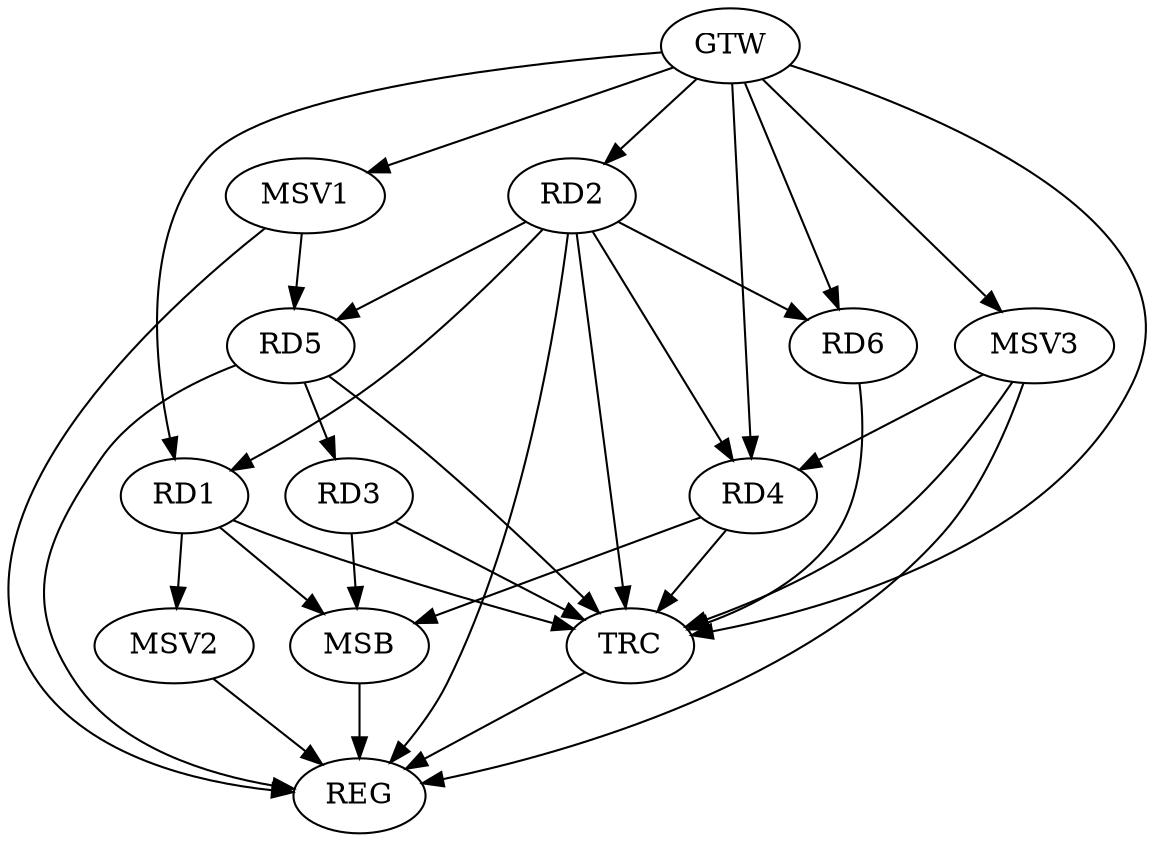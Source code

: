 strict digraph G {
  RD1 [ label="RD1" ];
  RD2 [ label="RD2" ];
  RD3 [ label="RD3" ];
  RD4 [ label="RD4" ];
  RD5 [ label="RD5" ];
  RD6 [ label="RD6" ];
  GTW [ label="GTW" ];
  REG [ label="REG" ];
  MSB [ label="MSB" ];
  TRC [ label="TRC" ];
  MSV1 [ label="MSV1" ];
  MSV2 [ label="MSV2" ];
  MSV3 [ label="MSV3" ];
  RD2 -> RD5;
  RD5 -> RD3;
  GTW -> RD1;
  GTW -> RD2;
  GTW -> RD4;
  GTW -> RD6;
  RD2 -> REG;
  RD5 -> REG;
  RD1 -> MSB;
  MSB -> REG;
  RD3 -> MSB;
  RD4 -> MSB;
  RD1 -> TRC;
  RD2 -> TRC;
  RD3 -> TRC;
  RD4 -> TRC;
  RD5 -> TRC;
  RD6 -> TRC;
  GTW -> TRC;
  TRC -> REG;
  RD2 -> RD6;
  RD2 -> RD4;
  RD2 -> RD1;
  MSV1 -> RD5;
  GTW -> MSV1;
  MSV1 -> REG;
  RD1 -> MSV2;
  MSV2 -> REG;
  MSV3 -> RD4;
  GTW -> MSV3;
  MSV3 -> REG;
  MSV3 -> TRC;
}
